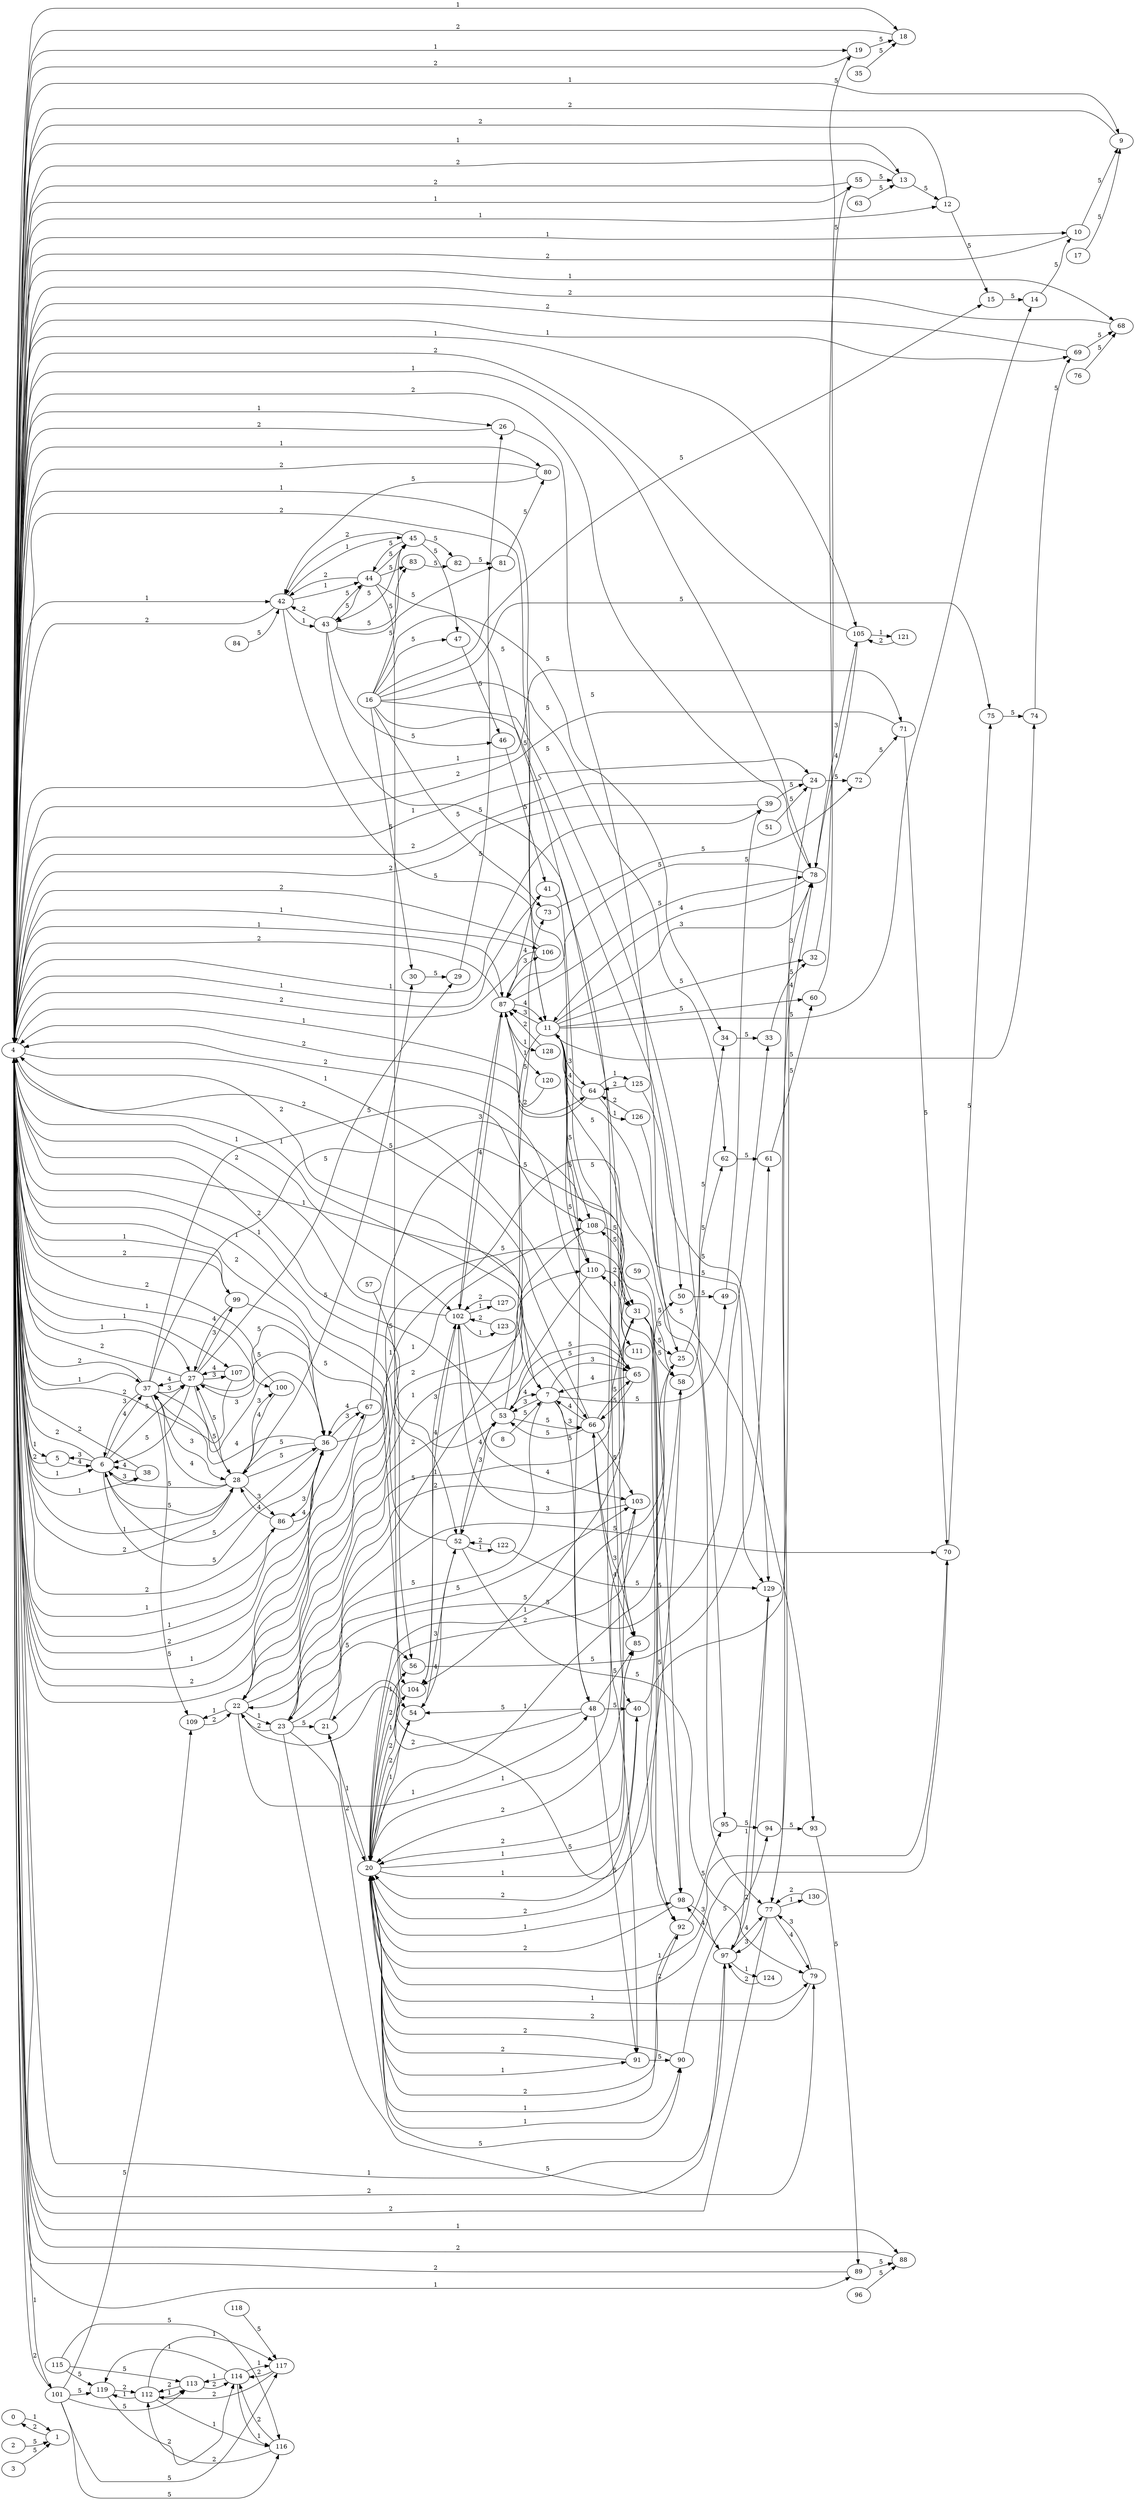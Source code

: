 digraph AST {
rankdir=LR
0; 1; 2; 3; 4; 5; 6; 7; 8; 9; 10; 11; 12; 13; 14; 15; 16; 17; 18; 19; 20; 21; 22; 23; 24; 25; 26; 27; 28; 29; 30; 31; 32; 33; 34; 35; 36; 37; 38; 39; 40; 41; 42; 43; 44; 45; 46; 47; 48; 49; 50; 51; 52; 53; 54; 55; 56; 57; 58; 59; 60; 61; 62; 63; 64; 65; 66; 67; 68; 69; 70; 71; 72; 73; 74; 75; 76; 77; 78; 79; 80; 81; 82; 83; 84; 85; 86; 87; 88; 89; 90; 91; 92; 93; 94; 95; 96; 97; 98; 99; 100; 101; 102; 103; 104; 105; 106; 107; 108; 109; 110; 111; 112; 113; 114; 115; 116; 117; 118; 119; 120; 121; 122; 123; 124; 125; 126; 127; 128; 129; 130;
0 -> 1[label="1"]
1 -> 0[label="2"]
2 -> 1[label="5"]
3 -> 1[label="5"]
4 -> 5[label="1"]
4 -> 6[label="1"]
4 -> 7[label="1"]
4 -> 9[label="1"]
4 -> 10[label="1"]
4 -> 11[label="1"]
4 -> 12[label="1"]
4 -> 13[label="1"]
4 -> 18[label="1"]
4 -> 19[label="1"]
4 -> 24[label="1"]
4 -> 26[label="1"]
4 -> 27[label="1"]
4 -> 28[label="1"]
4 -> 36[label="1"]
4 -> 37[label="1"]
4 -> 38[label="1"]
4 -> 39[label="1"]
4 -> 41[label="1"]
4 -> 52[label="1"]
4 -> 53[label="1"]
4 -> 55[label="1"]
4 -> 64[label="1"]
4 -> 65[label="1"]
4 -> 66[label="1"]
4 -> 67[label="1"]
4 -> 68[label="1"]
4 -> 69[label="1"]
4 -> 71[label="1"]
4 -> 77[label="1"]
4 -> 78[label="1"]
4 -> 42[label="1"]
4 -> 80[label="1"]
4 -> 86[label="1"]
4 -> 87[label="1"]
4 -> 88[label="1"]
4 -> 89[label="1"]
4 -> 97[label="1"]
4 -> 99[label="1"]
4 -> 100[label="1"]
4 -> 101[label="1"]
4 -> 102[label="1"]
4 -> 105[label="1"]
4 -> 106[label="1"]
4 -> 107[label="1"]
5 -> 4[label="2"]
5 -> 6[label="4"]
6 -> 4[label="2"]
6 -> 5[label="3"]
6 -> 27[label="5"]
6 -> 38[label="3"]
6 -> 37[label="4"]
6 -> 28[label="5"]
6 -> 36[label="5"]
7 -> 4[label="2"]
7 -> 49[label="5"]
7 -> 53[label="3"]
7 -> 65[label="3"]
7 -> 66[label="3"]
7 -> 48[label="5"]
7 -> 23[label="5"]
8 -> 7[label="5"]
9 -> 4[label="2"]
10 -> 4[label="2"]
10 -> 9[label="5"]
11 -> 4[label="2"]
11 -> 14[label="5"]
11 -> 32[label="5"]
11 -> 60[label="5"]
11 -> 64[label="3"]
11 -> 74[label="5"]
11 -> 87[label="3"]
11 -> 93[label="5"]
11 -> 78[label="3"]
11 -> 108[label="5"]
11 -> 31[label="5"]
11 -> 23[label="5"]
11 -> 110[label="5"]
11 -> 110[label="5"]
12 -> 4[label="2"]
12 -> 15[label="5"]
13 -> 4[label="2"]
13 -> 12[label="5"]
14 -> 10[label="5"]
15 -> 14[label="5"]
16 -> 15[label="5"]
16 -> 30[label="5"]
16 -> 34[label="5"]
16 -> 47[label="5"]
16 -> 50[label="5"]
16 -> 62[label="5"]
16 -> 73[label="5"]
16 -> 75[label="5"]
16 -> 83[label="5"]
16 -> 95[label="5"]
17 -> 9[label="5"]
18 -> 4[label="2"]
19 -> 4[label="2"]
19 -> 18[label="5"]
20 -> 21[label="1"]
20 -> 25[label="1"]
20 -> 40[label="1"]
20 -> 54[label="1"]
20 -> 56[label="1"]
20 -> 58[label="1"]
20 -> 70[label="1"]
20 -> 79[label="1"]
20 -> 85[label="1"]
20 -> 90[label="1"]
20 -> 91[label="1"]
20 -> 92[label="1"]
20 -> 98[label="1"]
20 -> 103[label="1"]
20 -> 104[label="1"]
21 -> 20[label="2"]
21 -> 33[label="5"]
22 -> 23[label="1"]
22 -> 31[label="1"]
22 -> 48[label="1"]
22 -> 108[label="1"]
22 -> 109[label="1"]
22 -> 110[label="1"]
23 -> 22[label="2"]
23 -> 21[label="5"]
23 -> 56[label="5"]
23 -> 70[label="5"]
23 -> 79[label="5"]
23 -> 90[label="5"]
23 -> 103[label="5"]
24 -> 4[label="2"]
24 -> 21[label="5"]
24 -> 72[label="5"]
25 -> 20[label="2"]
25 -> 34[label="5"]
26 -> 4[label="2"]
26 -> 25[label="5"]
27 -> 4[label="2"]
27 -> 29[label="5"]
27 -> 37[label="4"]
27 -> 6[label="5"]
27 -> 99[label="3"]
27 -> 28[label="5"]
27 -> 36[label="5"]
27 -> 107[label="3"]
28 -> 4[label="2"]
28 -> 30[label="5"]
28 -> 27[label="5"]
28 -> 86[label="3"]
28 -> 6[label="5"]
28 -> 100[label="3"]
28 -> 37[label="4"]
28 -> 36[label="5"]
29 -> 26[label="5"]
30 -> 29[label="5"]
31 -> 22[label="2"]
31 -> 25[label="5"]
31 -> 58[label="5"]
31 -> 92[label="5"]
31 -> 98[label="5"]
31 -> 104[label="5"]
31 -> 108[label="5"]
32 -> 19[label="5"]
33 -> 32[label="5"]
34 -> 33[label="5"]
35 -> 18[label="5"]
36 -> 4[label="2"]
36 -> 27[label="5"]
36 -> 67[label="3"]
36 -> 86[label="3"]
36 -> 92[label="5"]
36 -> 6[label="5"]
36 -> 28[label="5"]
36 -> 37[label="4"]
37 -> 4[label="2"]
37 -> 27[label="3"]
37 -> 6[label="3"]
37 -> 28[label="3"]
37 -> 36[label="3"]
37 -> 108[label="5"]
37 -> 31[label="5"]
37 -> 109[label="5"]
38 -> 4[label="2"]
38 -> 6[label="4"]
39 -> 4[label="2"]
39 -> 24[label="5"]
40 -> 20[label="2"]
40 -> 50[label="5"]
41 -> 4[label="2"]
41 -> 40[label="5"]
42 -> 43[label="1"]
42 -> 44[label="1"]
42 -> 45[label="1"]
42 -> 4[label="2"]
42 -> 48[label="5"]
43 -> 42[label="2"]
43 -> 45[label="5"]
43 -> 44[label="5"]
43 -> 46[label="5"]
43 -> 81[label="5"]
43 -> 85[label="5"]
44 -> 42[label="2"]
44 -> 45[label="5"]
44 -> 43[label="5"]
44 -> 54[label="5"]
44 -> 83[label="5"]
44 -> 91[label="5"]
45 -> 42[label="2"]
45 -> 44[label="5"]
45 -> 43[label="5"]
45 -> 47[label="5"]
45 -> 82[label="5"]
46 -> 41[label="5"]
47 -> 46[label="5"]
48 -> 22[label="2"]
48 -> 40[label="5"]
48 -> 54[label="5"]
48 -> 85[label="5"]
48 -> 91[label="5"]
49 -> 39[label="5"]
50 -> 49[label="5"]
51 -> 24[label="5"]
52 -> 4[label="2"]
52 -> 53[label="4"]
52 -> 54[label="4"]
52 -> 79[label="5"]
52 -> 122[label="1"]
53 -> 4[label="2"]
53 -> 52[label="3"]
53 -> 7[label="4"]
53 -> 73[label="5"]
53 -> 65[label="5"]
53 -> 66[label="5"]
54 -> 20[label="2"]
54 -> 52[label="3"]
55 -> 4[label="2"]
55 -> 13[label="5"]
56 -> 20[label="2"]
56 -> 61[label="5"]
57 -> 56[label="5"]
58 -> 20[label="2"]
58 -> 62[label="5"]
59 -> 58[label="5"]
60 -> 55[label="5"]
61 -> 60[label="5"]
62 -> 61[label="5"]
63 -> 13[label="5"]
64 -> 4[label="2"]
64 -> 11[label="4"]
64 -> 125[label="1"]
64 -> 126[label="1"]
65 -> 4[label="2"]
65 -> 53[label="5"]
65 -> 7[label="4"]
65 -> 66[label="5"]
66 -> 4[label="2"]
66 -> 53[label="5"]
66 -> 65[label="5"]
66 -> 85[label="4"]
66 -> 7[label="4"]
66 -> 103[label="5"]
67 -> 4[label="2"]
67 -> 36[label="4"]
67 -> 98[label="5"]
68 -> 4[label="2"]
69 -> 4[label="2"]
69 -> 68[label="5"]
70 -> 20[label="2"]
70 -> 75[label="5"]
71 -> 4[label="2"]
71 -> 70[label="5"]
72 -> 71[label="5"]
73 -> 72[label="5"]
74 -> 69[label="5"]
75 -> 74[label="5"]
76 -> 68[label="5"]
77 -> 4[label="2"]
77 -> 78[label="4"]
77 -> 79[label="4"]
77 -> 97[label="3"]
77 -> 130[label="1"]
78 -> 4[label="2"]
78 -> 77[label="3"]
78 -> 87[label="5"]
78 -> 11[label="4"]
78 -> 105[label="3"]
79 -> 20[label="2"]
79 -> 77[label="3"]
80 -> 4[label="2"]
80 -> 42[label="5"]
81 -> 80[label="5"]
82 -> 81[label="5"]
83 -> 82[label="5"]
84 -> 42[label="5"]
85 -> 20[label="2"]
85 -> 66[label="3"]
86 -> 4[label="2"]
86 -> 28[label="4"]
86 -> 36[label="4"]
87 -> 4[label="2"]
87 -> 11[label="4"]
87 -> 78[label="5"]
87 -> 102[label="3"]
87 -> 106[label="3"]
87 -> 120[label="1"]
87 -> 128[label="1"]
88 -> 4[label="2"]
89 -> 4[label="2"]
89 -> 88[label="5"]
90 -> 20[label="2"]
90 -> 94[label="5"]
91 -> 20[label="2"]
91 -> 90[label="5"]
92 -> 20[label="2"]
92 -> 95[label="5"]
93 -> 89[label="5"]
94 -> 93[label="5"]
95 -> 94[label="5"]
96 -> 88[label="5"]
97 -> 4[label="2"]
97 -> 98[label="4"]
97 -> 77[label="4"]
97 -> 124[label="1"]
97 -> 129[label="1"]
98 -> 20[label="2"]
98 -> 97[label="3"]
99 -> 4[label="2"]
99 -> 27[label="4"]
99 -> 104[label="5"]
100 -> 4[label="2"]
100 -> 28[label="4"]
101 -> 4[label="2"]
101 -> 109[label="5"]
101 -> 113[label="5"]
101 -> 116[label="5"]
101 -> 117[label="5"]
101 -> 119[label="5"]
102 -> 4[label="2"]
102 -> 87[label="4"]
102 -> 103[label="4"]
102 -> 104[label="4"]
102 -> 123[label="1"]
102 -> 127[label="1"]
103 -> 20[label="2"]
103 -> 102[label="3"]
104 -> 20[label="2"]
104 -> 102[label="3"]
105 -> 4[label="2"]
105 -> 78[label="4"]
105 -> 121[label="1"]
106 -> 4[label="2"]
106 -> 87[label="4"]
107 -> 4[label="2"]
107 -> 27[label="4"]
108 -> 22[label="2"]
108 -> 31[label="5"]
109 -> 22[label="2"]
110 -> 22[label="2"]
110 -> 111[label="2"]
111 -> 110[label="1"]
112 -> 113[label="1"]
112 -> 116[label="1"]
112 -> 117[label="1"]
112 -> 119[label="1"]
113 -> 112[label="2"]
113 -> 114[label="2"]
114 -> 113[label="1"]
114 -> 116[label="1"]
114 -> 117[label="1"]
114 -> 119[label="1"]
115 -> 113[label="5"]
115 -> 116[label="5"]
115 -> 119[label="5"]
116 -> 112[label="2"]
116 -> 114[label="2"]
117 -> 114[label="2"]
117 -> 112[label="2"]
118 -> 117[label="5"]
119 -> 114[label="2"]
119 -> 112[label="2"]
120 -> 87[label="2"]
121 -> 105[label="2"]
122 -> 52[label="2"]
122 -> 129[label="5"]
123 -> 102[label="2"]
124 -> 97[label="2"]
125 -> 64[label="2"]
125 -> 129[label="5"]
126 -> 64[label="2"]
126 -> 129[label="5"]
127 -> 102[label="2"]
128 -> 87[label="2"]
129 -> 97[label="2"]
130 -> 77[label="2"]
}
